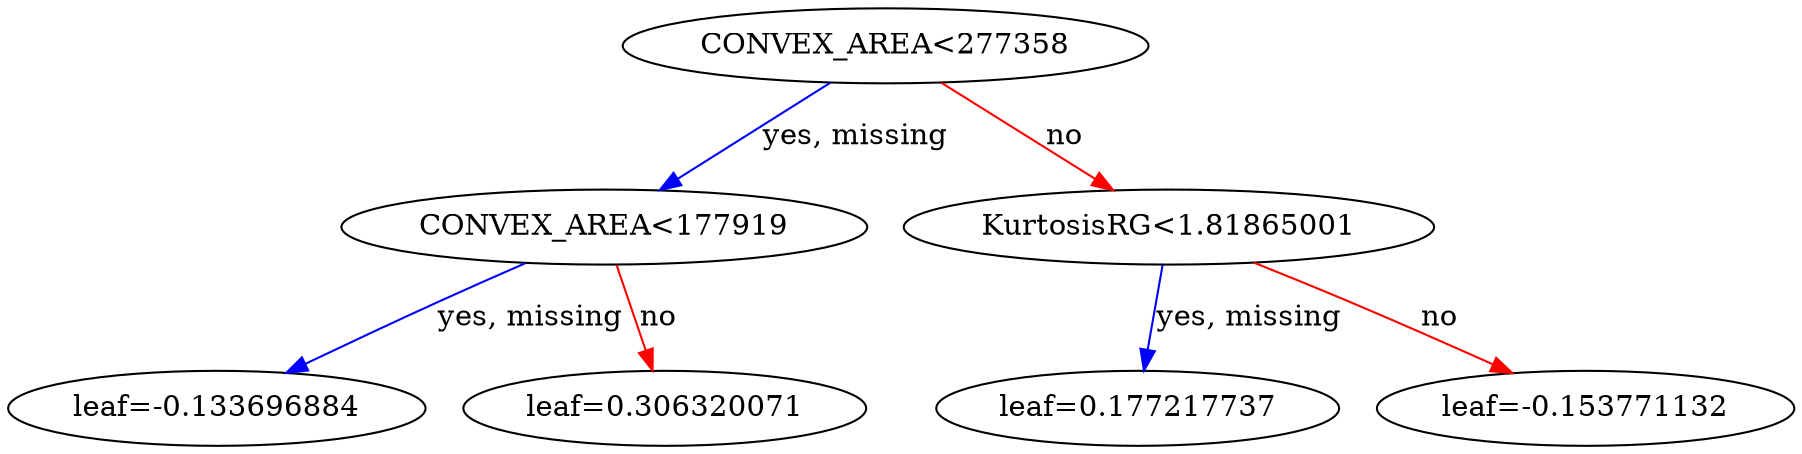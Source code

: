 digraph {
    graph [ rankdir=TB ]

    0 [ label="CONVEX_AREA<277358" ]
    0 -> 1 [label="yes, missing" color="#0000FF"]
    0 -> 2 [label="no" color="#FF0000"]

    1 [ label="CONVEX_AREA<177919" ]
    1 -> 3 [label="yes, missing" color="#0000FF"]
    1 -> 4 [label="no" color="#FF0000"]

    3 [ label="leaf=-0.133696884" ]

    4 [ label="leaf=0.306320071" ]

    2 [ label="KurtosisRG<1.81865001" ]
    2 -> 5 [label="yes, missing" color="#0000FF"]
    2 -> 6 [label="no" color="#FF0000"]

    5 [ label="leaf=0.177217737" ]

    6 [ label="leaf=-0.153771132" ]
}
